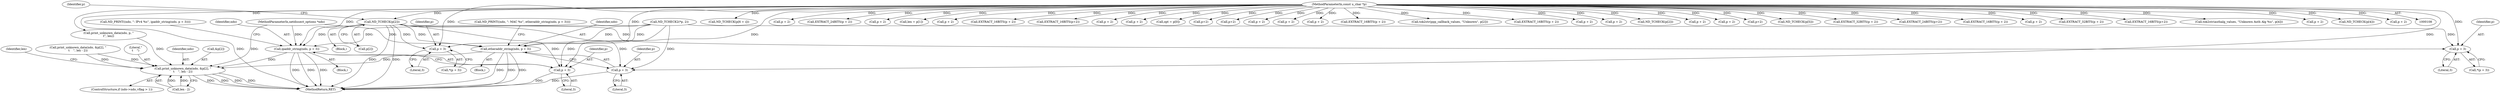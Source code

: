 digraph "0_tcpdump_7029d15f148ef24bb7c6668bc640f5470d085e5a_2@array" {
"1000580" [label="(Call,ND_TCHECK(p[2]))"];
"1000110" [label="(MethodParameterIn,const u_char *p)"];
"1000615" [label="(Call,p + 3)"];
"1000624" [label="(Call,ipaddr_string(ndo, p + 3))"];
"1000726" [label="(Call,print_unknown_data(ndo, &p[2], \"\n\t    \", len - 2))"];
"1000626" [label="(Call,p + 3)"];
"1000644" [label="(Call,p + 3)"];
"1000653" [label="(Call,etheraddr_string(ndo, p + 3))"];
"1000655" [label="(Call,p + 3)"];
"1000651" [label="(Block,)"];
"1000646" [label="(Literal,3)"];
"1000271" [label="(Call,ND_TCHECK(p[6 + i]))"];
"1000727" [label="(Identifier,ndo)"];
"1000240" [label="(Call,p + 2)"];
"1000720" [label="(ControlStructure,if (ndo->ndo_vflag > 1))"];
"1000239" [label="(Call,EXTRACT_24BITS(p + 2))"];
"1000371" [label="(Call,p + 2)"];
"1000709" [label="(Call,print_unknown_data(ndo, &p[2], \"\n\t    \", len - 2))"];
"1000125" [label="(Call,len = p[1])"];
"1000564" [label="(Call,p + 2)"];
"1000311" [label="(Call,EXTRACT_16BITS(p + 2))"];
"1000429" [label="(Call,EXTRACT_16BITS(p+2))"];
"1000490" [label="(Call,p + 2)"];
"1000554" [label="(Call,p + 2)"];
"1000130" [label="(Call,opt = p[0])"];
"1000376" [label="(Call,p+2)"];
"1000430" [label="(Call,p+2)"];
"1000622" [label="(Block,)"];
"1000586" [label="(Identifier,p)"];
"1000222" [label="(Call,p + 2)"];
"1000340" [label="(Call,p + 2)"];
"1000423" [label="(Call,p + 2)"];
"1000581" [label="(Call,p[2])"];
"1000499" [label="(Call,EXTRACT_16BITS(p + 2))"];
"1000530" [label="(Call,tok2str(ppp_callback_values, \"Unknown\", p[2]))"];
"1000619" [label="(Call,ND_PRINT((ndo, \": IPv4 %s\", ipaddr_string(ndo, p + 3))))"];
"1000656" [label="(Identifier,p)"];
"1000403" [label="(Call,print_unknown_data(ndo, p, \"\n\t\", len))"];
"1000563" [label="(Call,EXTRACT_16BITS(p + 2))"];
"1000617" [label="(Literal,3)"];
"1000733" [label="(Call,len - 2)"];
"1000330" [label="(Call,p + 2)"];
"1000615" [label="(Call,p + 3)"];
"1000302" [label="(Call,p + 2)"];
"1000580" [label="(Call,ND_TCHECK(p[2]))"];
"1000520" [label="(Call,ND_TCHECK(p[2]))"];
"1000312" [label="(Call,p + 2)"];
"1000624" [label="(Call,ipaddr_string(ndo, p + 3))"];
"1000627" [label="(Identifier,p)"];
"1000458" [label="(Call,p + 2)"];
"1000726" [label="(Call,print_unknown_data(ndo, &p[2], \"\n\t    \", len - 2))"];
"1000236" [label="(Call,p+2)"];
"1000243" [label="(Call,ND_TCHECK(p[5]))"];
"1000614" [label="(Call,*(p + 3))"];
"1000339" [label="(Call,EXTRACT_32BITS(p + 2))"];
"1000625" [label="(Identifier,ndo)"];
"1000648" [label="(Call,ND_PRINT((ndo, \": MAC %s\", etheraddr_string(ndo, p + 3))))"];
"1000235" [label="(Call,EXTRACT_24BITS(p+2))"];
"1000370" [label="(Call,EXTRACT_16BITS(p + 2))"];
"1000358" [label="(Call,p + 2)"];
"1000628" [label="(Literal,3)"];
"1000121" [label="(Call,ND_TCHECK2(*p, 2))"];
"1000467" [label="(Call,EXTRACT_32BITS(p + 2))"];
"1000375" [label="(Call,EXTRACT_16BITS(p+2))"];
"1000616" [label="(Identifier,p)"];
"1000654" [label="(Identifier,ndo)"];
"1000655" [label="(Call,p + 3)"];
"1000390" [label="(Call,tok2str(authalg_values, \"Unknown Auth Alg %u\", p[4]))"];
"1000745" [label="(MethodReturn,RET)"];
"1000644" [label="(Call,p + 3)"];
"1000500" [label="(Call,p + 2)"];
"1000109" [label="(MethodParameterIn,netdissect_options *ndo)"];
"1000643" [label="(Call,*(p + 3))"];
"1000110" [label="(MethodParameterIn,const u_char *p)"];
"1000381" [label="(Call,ND_TCHECK(p[4]))"];
"1000728" [label="(Call,&p[2])"];
"1000737" [label="(Identifier,len)"];
"1000653" [label="(Call,etheraddr_string(ndo, p + 3))"];
"1000626" [label="(Call,p + 3)"];
"1000732" [label="(Literal,\"\n\t    \")"];
"1000657" [label="(Literal,3)"];
"1000468" [label="(Call,p + 2)"];
"1000645" [label="(Identifier,p)"];
"1000207" [label="(Block,)"];
"1000580" -> "1000207"  [label="AST: "];
"1000580" -> "1000581"  [label="CFG: "];
"1000581" -> "1000580"  [label="AST: "];
"1000586" -> "1000580"  [label="CFG: "];
"1000580" -> "1000745"  [label="DDG: "];
"1000580" -> "1000745"  [label="DDG: "];
"1000110" -> "1000580"  [label="DDG: "];
"1000580" -> "1000615"  [label="DDG: "];
"1000580" -> "1000624"  [label="DDG: "];
"1000580" -> "1000626"  [label="DDG: "];
"1000580" -> "1000644"  [label="DDG: "];
"1000580" -> "1000653"  [label="DDG: "];
"1000580" -> "1000655"  [label="DDG: "];
"1000110" -> "1000108"  [label="AST: "];
"1000110" -> "1000745"  [label="DDG: "];
"1000110" -> "1000125"  [label="DDG: "];
"1000110" -> "1000130"  [label="DDG: "];
"1000110" -> "1000222"  [label="DDG: "];
"1000110" -> "1000235"  [label="DDG: "];
"1000110" -> "1000236"  [label="DDG: "];
"1000110" -> "1000239"  [label="DDG: "];
"1000110" -> "1000240"  [label="DDG: "];
"1000110" -> "1000243"  [label="DDG: "];
"1000110" -> "1000271"  [label="DDG: "];
"1000110" -> "1000302"  [label="DDG: "];
"1000110" -> "1000311"  [label="DDG: "];
"1000110" -> "1000312"  [label="DDG: "];
"1000110" -> "1000330"  [label="DDG: "];
"1000110" -> "1000339"  [label="DDG: "];
"1000110" -> "1000340"  [label="DDG: "];
"1000110" -> "1000358"  [label="DDG: "];
"1000110" -> "1000370"  [label="DDG: "];
"1000110" -> "1000371"  [label="DDG: "];
"1000110" -> "1000375"  [label="DDG: "];
"1000110" -> "1000376"  [label="DDG: "];
"1000110" -> "1000381"  [label="DDG: "];
"1000110" -> "1000390"  [label="DDG: "];
"1000110" -> "1000403"  [label="DDG: "];
"1000110" -> "1000423"  [label="DDG: "];
"1000110" -> "1000429"  [label="DDG: "];
"1000110" -> "1000430"  [label="DDG: "];
"1000110" -> "1000458"  [label="DDG: "];
"1000110" -> "1000467"  [label="DDG: "];
"1000110" -> "1000468"  [label="DDG: "];
"1000110" -> "1000490"  [label="DDG: "];
"1000110" -> "1000499"  [label="DDG: "];
"1000110" -> "1000500"  [label="DDG: "];
"1000110" -> "1000520"  [label="DDG: "];
"1000110" -> "1000530"  [label="DDG: "];
"1000110" -> "1000554"  [label="DDG: "];
"1000110" -> "1000563"  [label="DDG: "];
"1000110" -> "1000564"  [label="DDG: "];
"1000110" -> "1000615"  [label="DDG: "];
"1000110" -> "1000624"  [label="DDG: "];
"1000110" -> "1000626"  [label="DDG: "];
"1000110" -> "1000644"  [label="DDG: "];
"1000110" -> "1000653"  [label="DDG: "];
"1000110" -> "1000655"  [label="DDG: "];
"1000615" -> "1000614"  [label="AST: "];
"1000615" -> "1000617"  [label="CFG: "];
"1000616" -> "1000615"  [label="AST: "];
"1000617" -> "1000615"  [label="AST: "];
"1000614" -> "1000615"  [label="CFG: "];
"1000121" -> "1000615"  [label="DDG: "];
"1000624" -> "1000622"  [label="AST: "];
"1000624" -> "1000626"  [label="CFG: "];
"1000625" -> "1000624"  [label="AST: "];
"1000626" -> "1000624"  [label="AST: "];
"1000619" -> "1000624"  [label="CFG: "];
"1000624" -> "1000745"  [label="DDG: "];
"1000624" -> "1000745"  [label="DDG: "];
"1000624" -> "1000745"  [label="DDG: "];
"1000109" -> "1000624"  [label="DDG: "];
"1000121" -> "1000624"  [label="DDG: "];
"1000624" -> "1000726"  [label="DDG: "];
"1000726" -> "1000720"  [label="AST: "];
"1000726" -> "1000733"  [label="CFG: "];
"1000727" -> "1000726"  [label="AST: "];
"1000728" -> "1000726"  [label="AST: "];
"1000732" -> "1000726"  [label="AST: "];
"1000733" -> "1000726"  [label="AST: "];
"1000737" -> "1000726"  [label="CFG: "];
"1000726" -> "1000745"  [label="DDG: "];
"1000726" -> "1000745"  [label="DDG: "];
"1000726" -> "1000745"  [label="DDG: "];
"1000726" -> "1000745"  [label="DDG: "];
"1000403" -> "1000726"  [label="DDG: "];
"1000709" -> "1000726"  [label="DDG: "];
"1000709" -> "1000726"  [label="DDG: "];
"1000653" -> "1000726"  [label="DDG: "];
"1000109" -> "1000726"  [label="DDG: "];
"1000733" -> "1000726"  [label="DDG: "];
"1000733" -> "1000726"  [label="DDG: "];
"1000626" -> "1000628"  [label="CFG: "];
"1000627" -> "1000626"  [label="AST: "];
"1000628" -> "1000626"  [label="AST: "];
"1000626" -> "1000745"  [label="DDG: "];
"1000121" -> "1000626"  [label="DDG: "];
"1000644" -> "1000643"  [label="AST: "];
"1000644" -> "1000646"  [label="CFG: "];
"1000645" -> "1000644"  [label="AST: "];
"1000646" -> "1000644"  [label="AST: "];
"1000643" -> "1000644"  [label="CFG: "];
"1000121" -> "1000644"  [label="DDG: "];
"1000653" -> "1000651"  [label="AST: "];
"1000653" -> "1000655"  [label="CFG: "];
"1000654" -> "1000653"  [label="AST: "];
"1000655" -> "1000653"  [label="AST: "];
"1000648" -> "1000653"  [label="CFG: "];
"1000653" -> "1000745"  [label="DDG: "];
"1000653" -> "1000745"  [label="DDG: "];
"1000653" -> "1000745"  [label="DDG: "];
"1000109" -> "1000653"  [label="DDG: "];
"1000121" -> "1000653"  [label="DDG: "];
"1000655" -> "1000657"  [label="CFG: "];
"1000656" -> "1000655"  [label="AST: "];
"1000657" -> "1000655"  [label="AST: "];
"1000655" -> "1000745"  [label="DDG: "];
"1000121" -> "1000655"  [label="DDG: "];
}
